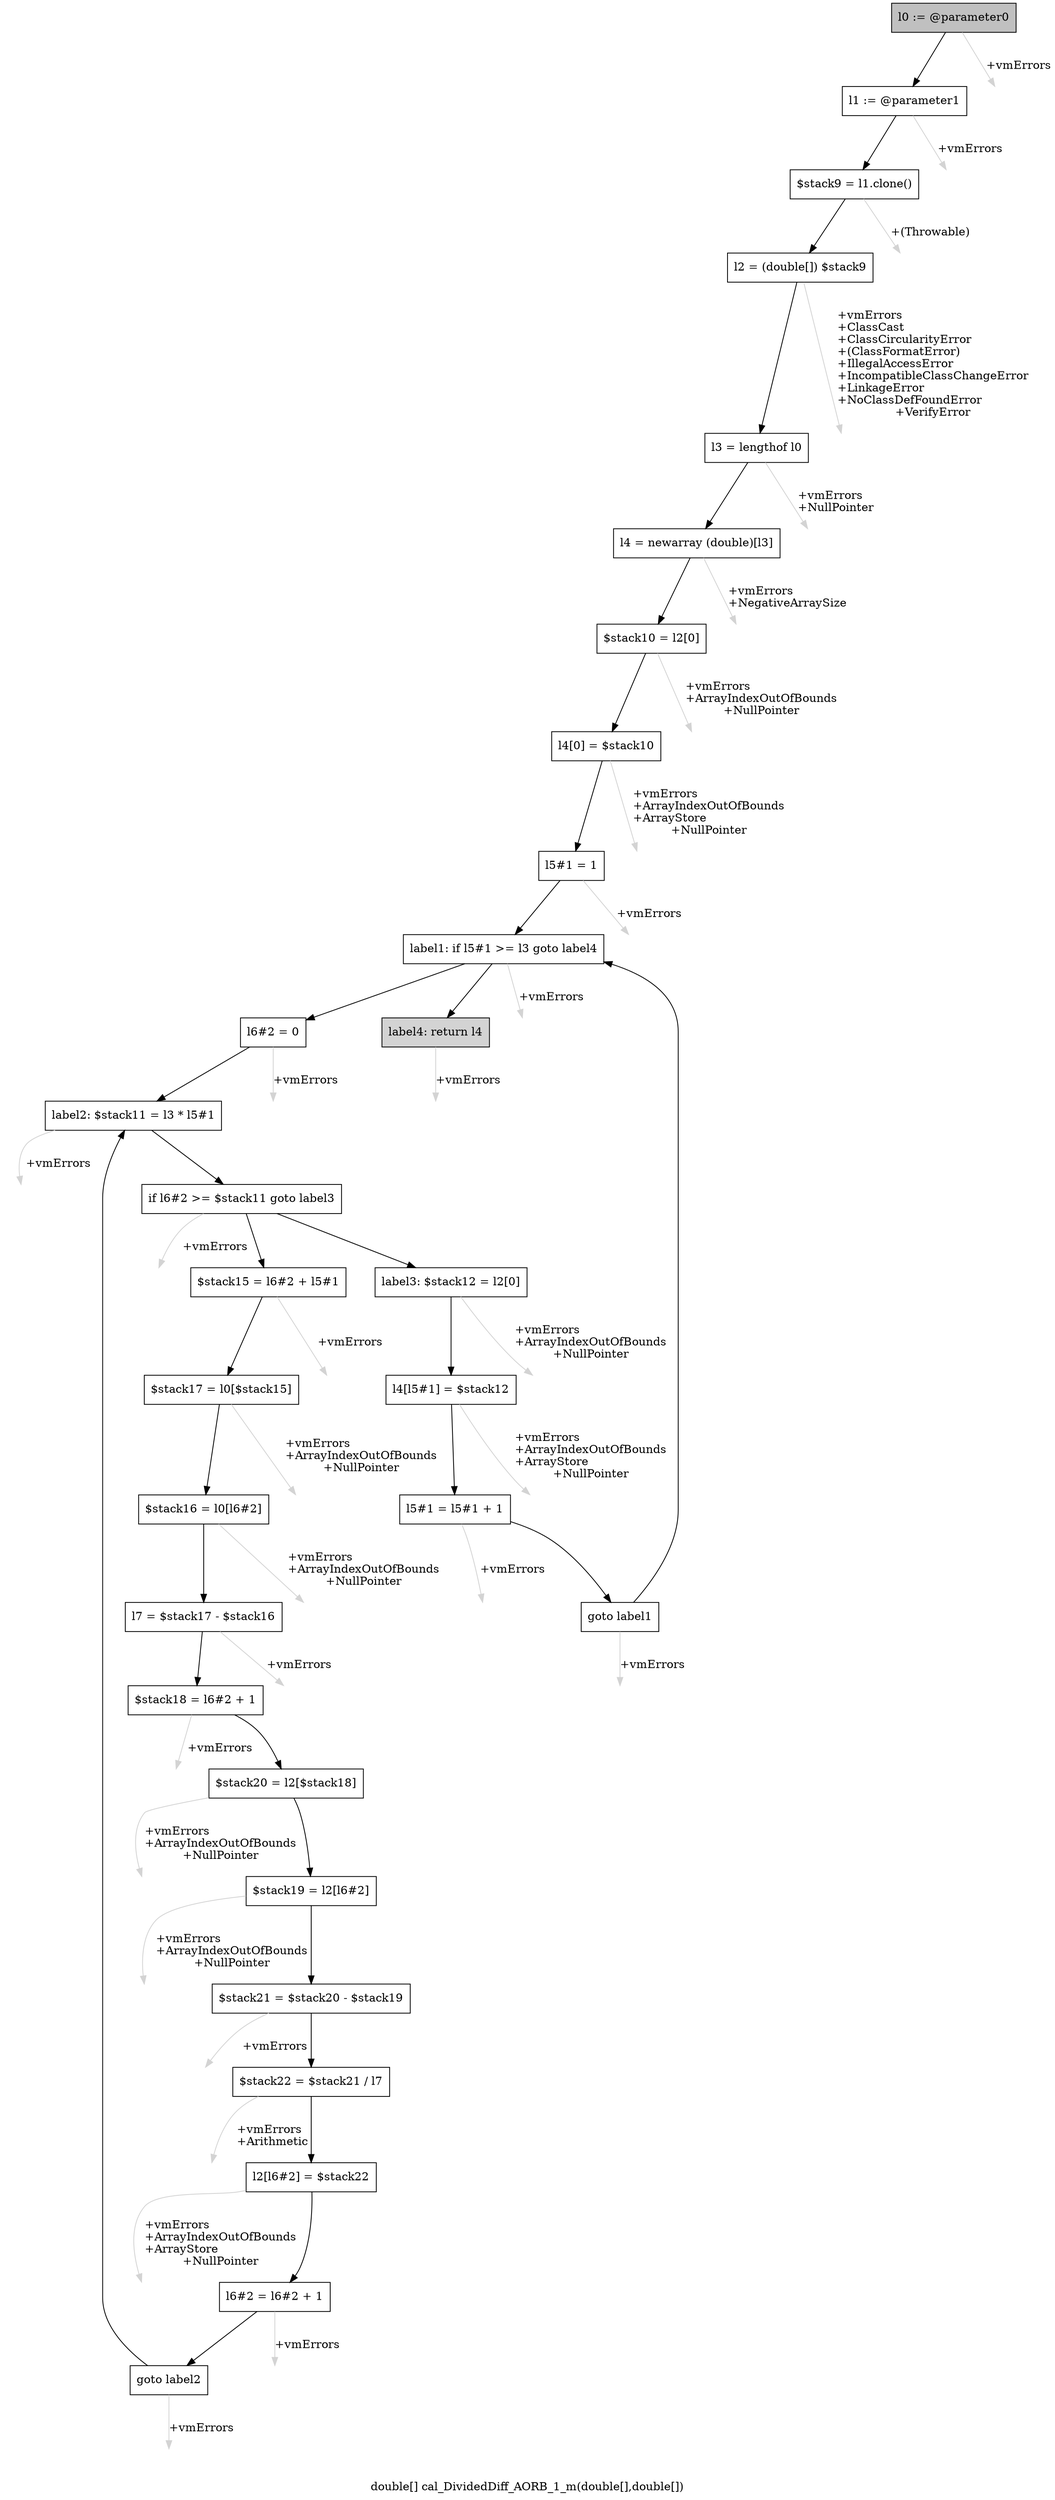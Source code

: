 digraph "double[] cal_DividedDiff_AORB_1_m(double[],double[])" {
    label="double[] cal_DividedDiff_AORB_1_m(double[],double[])";
    node [shape=box];
    "0" [style=filled,fillcolor=gray,label="l0 := @parameter0",];
    "1" [label="l1 := @parameter1",];
    "0"->"1" [color=black,];
    "30" [style=invis,label="Esc",];
    "0"->"30" [color=lightgray,label="\l+vmErrors",];
    "2" [label="$stack9 = l1.clone()",];
    "1"->"2" [color=black,];
    "31" [style=invis,label="Esc",];
    "1"->"31" [color=lightgray,label="\l+vmErrors",];
    "3" [label="l2 = (double[]) $stack9",];
    "2"->"3" [color=black,];
    "32" [style=invis,label="Esc",];
    "2"->"32" [color=lightgray,label="\l+(Throwable)",];
    "4" [label="l3 = lengthof l0",];
    "3"->"4" [color=black,];
    "33" [style=invis,label="Esc",];
    "3"->"33" [color=lightgray,label="\l+vmErrors\l+ClassCast\l+ClassCircularityError\l+(ClassFormatError)\l+IllegalAccessError\l+IncompatibleClassChangeError\l+LinkageError\l+NoClassDefFoundError\l+VerifyError",];
    "5" [label="l4 = newarray (double)[l3]",];
    "4"->"5" [color=black,];
    "34" [style=invis,label="Esc",];
    "4"->"34" [color=lightgray,label="\l+vmErrors\l+NullPointer",];
    "6" [label="$stack10 = l2[0]",];
    "5"->"6" [color=black,];
    "35" [style=invis,label="Esc",];
    "5"->"35" [color=lightgray,label="\l+vmErrors\l+NegativeArraySize",];
    "7" [label="l4[0] = $stack10",];
    "6"->"7" [color=black,];
    "36" [style=invis,label="Esc",];
    "6"->"36" [color=lightgray,label="\l+vmErrors\l+ArrayIndexOutOfBounds\l+NullPointer",];
    "8" [label="l5#1 = 1",];
    "7"->"8" [color=black,];
    "37" [style=invis,label="Esc",];
    "7"->"37" [color=lightgray,label="\l+vmErrors\l+ArrayIndexOutOfBounds\l+ArrayStore\l+NullPointer",];
    "9" [label="label1: if l5#1 >= l3 goto label4",];
    "8"->"9" [color=black,];
    "38" [style=invis,label="Esc",];
    "8"->"38" [color=lightgray,label="\l+vmErrors",];
    "10" [label="l6#2 = 0",];
    "9"->"10" [color=black,];
    "29" [style=filled,fillcolor=lightgray,label="label4: return l4",];
    "9"->"29" [color=black,];
    "39" [style=invis,label="Esc",];
    "9"->"39" [color=lightgray,label="\l+vmErrors",];
    "11" [label="label2: $stack11 = l3 * l5#1",];
    "10"->"11" [color=black,];
    "40" [style=invis,label="Esc",];
    "10"->"40" [color=lightgray,label="\l+vmErrors",];
    "12" [label="if l6#2 >= $stack11 goto label3",];
    "11"->"12" [color=black,];
    "41" [style=invis,label="Esc",];
    "11"->"41" [color=lightgray,label="\l+vmErrors",];
    "13" [label="$stack15 = l6#2 + l5#1",];
    "12"->"13" [color=black,];
    "25" [label="label3: $stack12 = l2[0]",];
    "12"->"25" [color=black,];
    "42" [style=invis,label="Esc",];
    "12"->"42" [color=lightgray,label="\l+vmErrors",];
    "14" [label="$stack17 = l0[$stack15]",];
    "13"->"14" [color=black,];
    "43" [style=invis,label="Esc",];
    "13"->"43" [color=lightgray,label="\l+vmErrors",];
    "15" [label="$stack16 = l0[l6#2]",];
    "14"->"15" [color=black,];
    "44" [style=invis,label="Esc",];
    "14"->"44" [color=lightgray,label="\l+vmErrors\l+ArrayIndexOutOfBounds\l+NullPointer",];
    "16" [label="l7 = $stack17 - $stack16",];
    "15"->"16" [color=black,];
    "45" [style=invis,label="Esc",];
    "15"->"45" [color=lightgray,label="\l+vmErrors\l+ArrayIndexOutOfBounds\l+NullPointer",];
    "17" [label="$stack18 = l6#2 + 1",];
    "16"->"17" [color=black,];
    "46" [style=invis,label="Esc",];
    "16"->"46" [color=lightgray,label="\l+vmErrors",];
    "18" [label="$stack20 = l2[$stack18]",];
    "17"->"18" [color=black,];
    "47" [style=invis,label="Esc",];
    "17"->"47" [color=lightgray,label="\l+vmErrors",];
    "19" [label="$stack19 = l2[l6#2]",];
    "18"->"19" [color=black,];
    "48" [style=invis,label="Esc",];
    "18"->"48" [color=lightgray,label="\l+vmErrors\l+ArrayIndexOutOfBounds\l+NullPointer",];
    "20" [label="$stack21 = $stack20 - $stack19",];
    "19"->"20" [color=black,];
    "49" [style=invis,label="Esc",];
    "19"->"49" [color=lightgray,label="\l+vmErrors\l+ArrayIndexOutOfBounds\l+NullPointer",];
    "21" [label="$stack22 = $stack21 / l7",];
    "20"->"21" [color=black,];
    "50" [style=invis,label="Esc",];
    "20"->"50" [color=lightgray,label="\l+vmErrors",];
    "22" [label="l2[l6#2] = $stack22",];
    "21"->"22" [color=black,];
    "51" [style=invis,label="Esc",];
    "21"->"51" [color=lightgray,label="\l+vmErrors\l+Arithmetic",];
    "23" [label="l6#2 = l6#2 + 1",];
    "22"->"23" [color=black,];
    "52" [style=invis,label="Esc",];
    "22"->"52" [color=lightgray,label="\l+vmErrors\l+ArrayIndexOutOfBounds\l+ArrayStore\l+NullPointer",];
    "24" [label="goto label2",];
    "23"->"24" [color=black,];
    "53" [style=invis,label="Esc",];
    "23"->"53" [color=lightgray,label="\l+vmErrors",];
    "24"->"11" [color=black,];
    "54" [style=invis,label="Esc",];
    "24"->"54" [color=lightgray,label="\l+vmErrors",];
    "26" [label="l4[l5#1] = $stack12",];
    "25"->"26" [color=black,];
    "55" [style=invis,label="Esc",];
    "25"->"55" [color=lightgray,label="\l+vmErrors\l+ArrayIndexOutOfBounds\l+NullPointer",];
    "27" [label="l5#1 = l5#1 + 1",];
    "26"->"27" [color=black,];
    "56" [style=invis,label="Esc",];
    "26"->"56" [color=lightgray,label="\l+vmErrors\l+ArrayIndexOutOfBounds\l+ArrayStore\l+NullPointer",];
    "28" [label="goto label1",];
    "27"->"28" [color=black,];
    "57" [style=invis,label="Esc",];
    "27"->"57" [color=lightgray,label="\l+vmErrors",];
    "28"->"9" [color=black,];
    "58" [style=invis,label="Esc",];
    "28"->"58" [color=lightgray,label="\l+vmErrors",];
    "59" [style=invis,label="Esc",];
    "29"->"59" [color=lightgray,label="\l+vmErrors",];
}
